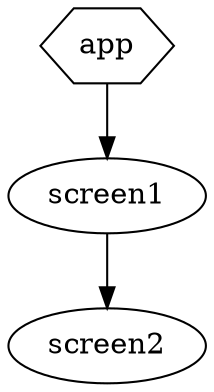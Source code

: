 digraph TestApp {
    schemeFileName = "single-flow-scheme";
    otherAtter  = "hello";

    app [type = flow, shape = hexagon]
    app -> screen1 -> screen2
}

